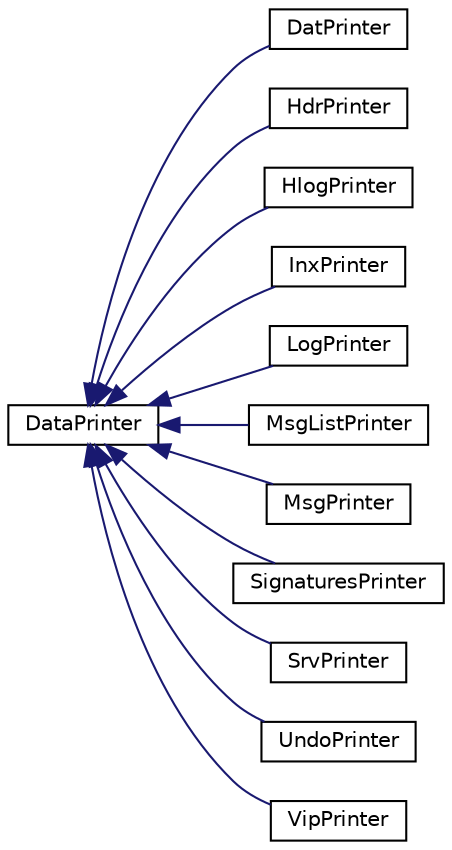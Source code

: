digraph "Graphical Class Hierarchy"
{
  edge [fontname="Helvetica",fontsize="10",labelfontname="Helvetica",labelfontsize="10"];
  node [fontname="Helvetica",fontsize="10",shape=record];
  rankdir="LR";
  Node0 [label="DataPrinter",height=0.2,width=0.4,color="black", fillcolor="white", style="filled",URL="$class_data_printer.html"];
  Node0 -> Node1 [dir="back",color="midnightblue",fontsize="10",style="solid",fontname="Helvetica"];
  Node1 [label="DatPrinter",height=0.2,width=0.4,color="black", fillcolor="white", style="filled",URL="$class_dat_printer.html"];
  Node0 -> Node2 [dir="back",color="midnightblue",fontsize="10",style="solid",fontname="Helvetica"];
  Node2 [label="HdrPrinter",height=0.2,width=0.4,color="black", fillcolor="white", style="filled",URL="$class_hdr_printer.html"];
  Node0 -> Node3 [dir="back",color="midnightblue",fontsize="10",style="solid",fontname="Helvetica"];
  Node3 [label="HlogPrinter",height=0.2,width=0.4,color="black", fillcolor="white", style="filled",URL="$class_hlog_printer.html"];
  Node0 -> Node4 [dir="back",color="midnightblue",fontsize="10",style="solid",fontname="Helvetica"];
  Node4 [label="InxPrinter",height=0.2,width=0.4,color="black", fillcolor="white", style="filled",URL="$class_inx_printer.html"];
  Node0 -> Node5 [dir="back",color="midnightblue",fontsize="10",style="solid",fontname="Helvetica"];
  Node5 [label="LogPrinter",height=0.2,width=0.4,color="black", fillcolor="white", style="filled",URL="$class_log_printer.html"];
  Node0 -> Node6 [dir="back",color="midnightblue",fontsize="10",style="solid",fontname="Helvetica"];
  Node6 [label="MsgListPrinter",height=0.2,width=0.4,color="black", fillcolor="white", style="filled",URL="$class_msg_list_printer.html"];
  Node0 -> Node7 [dir="back",color="midnightblue",fontsize="10",style="solid",fontname="Helvetica"];
  Node7 [label="MsgPrinter",height=0.2,width=0.4,color="black", fillcolor="white", style="filled",URL="$class_msg_printer.html"];
  Node0 -> Node8 [dir="back",color="midnightblue",fontsize="10",style="solid",fontname="Helvetica"];
  Node8 [label="SignaturesPrinter",height=0.2,width=0.4,color="black", fillcolor="white", style="filled",URL="$class_signatures_printer.html"];
  Node0 -> Node9 [dir="back",color="midnightblue",fontsize="10",style="solid",fontname="Helvetica"];
  Node9 [label="SrvPrinter",height=0.2,width=0.4,color="black", fillcolor="white", style="filled",URL="$class_srv_printer.html"];
  Node0 -> Node10 [dir="back",color="midnightblue",fontsize="10",style="solid",fontname="Helvetica"];
  Node10 [label="UndoPrinter",height=0.2,width=0.4,color="black", fillcolor="white", style="filled",URL="$class_undo_printer.html"];
  Node0 -> Node11 [dir="back",color="midnightblue",fontsize="10",style="solid",fontname="Helvetica"];
  Node11 [label="VipPrinter",height=0.2,width=0.4,color="black", fillcolor="white", style="filled",URL="$class_vip_printer.html"];
}

